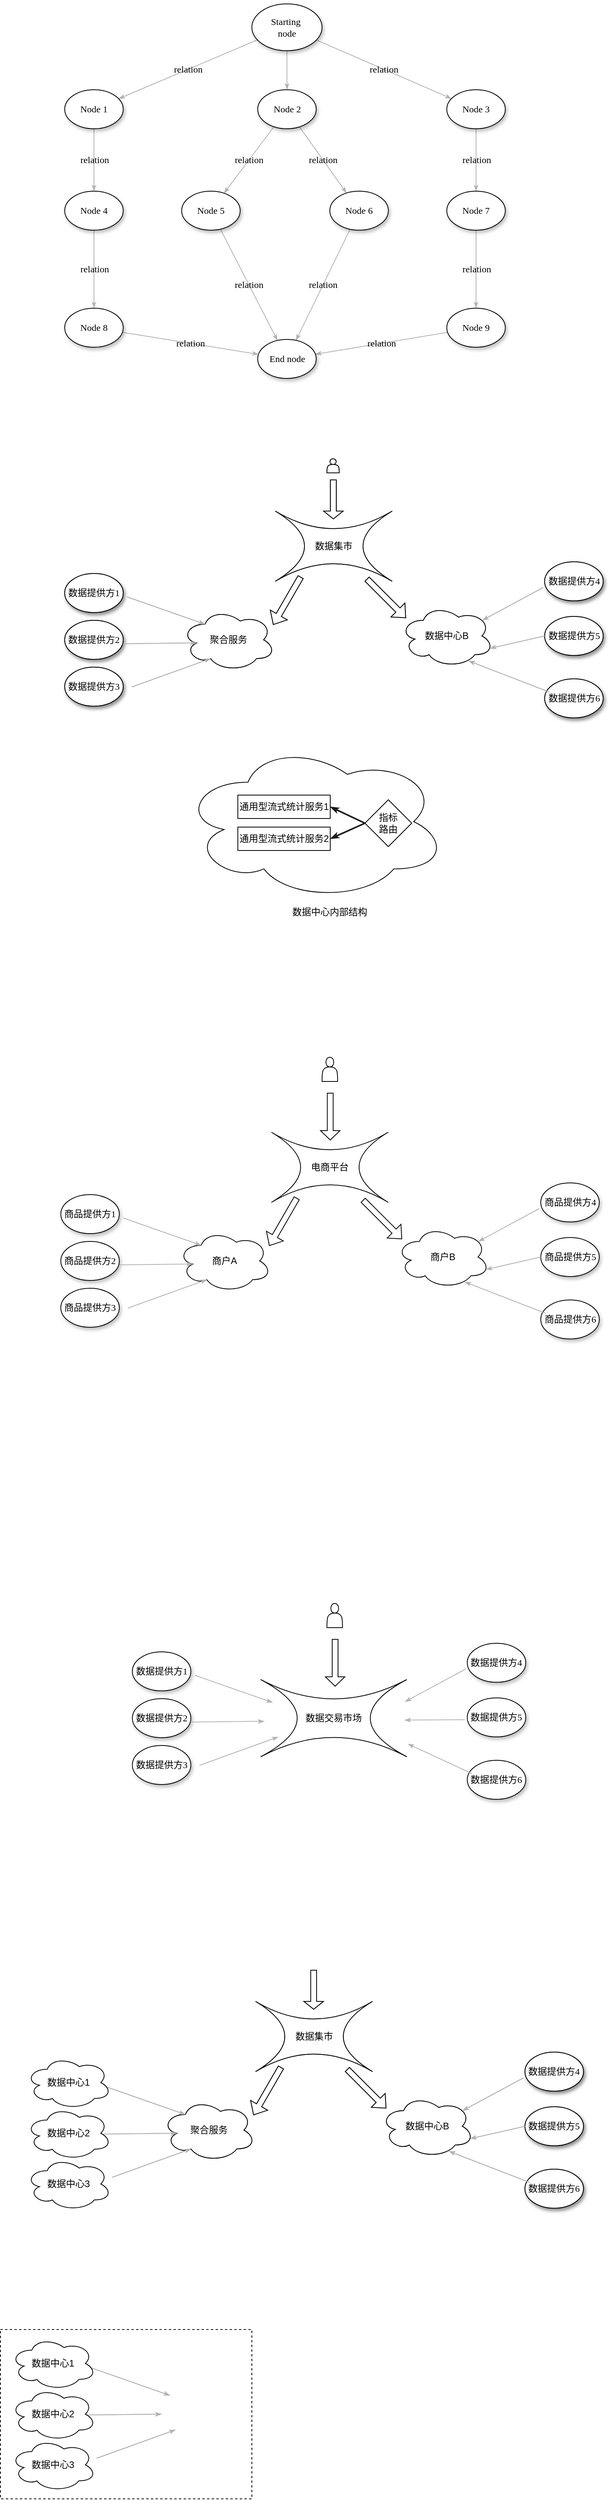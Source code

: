<mxfile version="26.1.0">
  <diagram name="Page-1" id="42789a77-a242-8287-6e28-9cd8cfd52e62">
    <mxGraphModel dx="1254" dy="1685" grid="1" gridSize="10" guides="1" tooltips="1" connect="1" arrows="1" fold="1" page="1" pageScale="1" pageWidth="1100" pageHeight="850" background="none" math="0" shadow="0">
      <root>
        <mxCell id="0" />
        <mxCell id="1" parent="0" />
        <mxCell id="1ea317790d2ca983-12" style="edgeStyle=none;rounded=1;html=1;labelBackgroundColor=none;startArrow=none;startFill=0;startSize=5;endArrow=classicThin;endFill=1;endSize=5;jettySize=auto;orthogonalLoop=1;strokeColor=#B3B3B3;strokeWidth=1;fontFamily=Verdana;fontSize=12" parent="1" source="1ea317790d2ca983-1" target="1ea317790d2ca983-2" edge="1">
          <mxGeometry relative="1" as="geometry" />
        </mxCell>
        <mxCell id="1ea317790d2ca983-13" value="relation" style="edgeStyle=none;rounded=1;html=1;labelBackgroundColor=none;startArrow=none;startFill=0;startSize=5;endArrow=classicThin;endFill=1;endSize=5;jettySize=auto;orthogonalLoop=1;strokeColor=#B3B3B3;strokeWidth=1;fontFamily=Verdana;fontSize=12" parent="1" source="1ea317790d2ca983-1" target="1ea317790d2ca983-9" edge="1">
          <mxGeometry relative="1" as="geometry" />
        </mxCell>
        <mxCell id="1ea317790d2ca983-14" value="relation" style="edgeStyle=none;rounded=1;html=1;labelBackgroundColor=none;startArrow=none;startFill=0;startSize=5;endArrow=classicThin;endFill=1;endSize=5;jettySize=auto;orthogonalLoop=1;strokeColor=#B3B3B3;strokeWidth=1;fontFamily=Verdana;fontSize=12" parent="1" source="1ea317790d2ca983-1" target="1ea317790d2ca983-3" edge="1">
          <mxGeometry relative="1" as="geometry" />
        </mxCell>
        <mxCell id="1ea317790d2ca983-1" value="Starting&amp;nbsp;&lt;div&gt;node&lt;/div&gt;" style="ellipse;whiteSpace=wrap;html=1;rounded=0;shadow=1;comic=0;labelBackgroundColor=none;strokeWidth=1;fontFamily=Verdana;fontSize=12;align=center;" parent="1" vertex="1">
          <mxGeometry x="450" y="-80" width="90" height="60" as="geometry" />
        </mxCell>
        <mxCell id="1ea317790d2ca983-21" value="relation" style="edgeStyle=none;rounded=1;html=1;labelBackgroundColor=none;startArrow=none;startFill=0;startSize=5;endArrow=classicThin;endFill=1;endSize=5;jettySize=auto;orthogonalLoop=1;strokeColor=#B3B3B3;strokeWidth=1;fontFamily=Verdana;fontSize=12" parent="1" source="1ea317790d2ca983-2" target="1ea317790d2ca983-7" edge="1">
          <mxGeometry relative="1" as="geometry" />
        </mxCell>
        <mxCell id="1ea317790d2ca983-22" value="relation" style="edgeStyle=none;rounded=1;html=1;labelBackgroundColor=none;startArrow=none;startFill=0;startSize=5;endArrow=classicThin;endFill=1;endSize=5;jettySize=auto;orthogonalLoop=1;strokeColor=#B3B3B3;strokeWidth=1;fontFamily=Verdana;fontSize=12" parent="1" source="1ea317790d2ca983-2" target="1ea317790d2ca983-6" edge="1">
          <mxGeometry relative="1" as="geometry" />
        </mxCell>
        <mxCell id="1ea317790d2ca983-2" value="&lt;span&gt;Node 2&lt;/span&gt;" style="ellipse;whiteSpace=wrap;html=1;rounded=0;shadow=1;comic=0;labelBackgroundColor=none;strokeWidth=1;fontFamily=Verdana;fontSize=12;align=center;" parent="1" vertex="1">
          <mxGeometry x="457.5" y="30" width="75" height="50" as="geometry" />
        </mxCell>
        <mxCell id="1ea317790d2ca983-15" value="relation" style="edgeStyle=none;rounded=1;html=1;labelBackgroundColor=none;startArrow=none;startFill=0;startSize=5;endArrow=classicThin;endFill=1;endSize=5;jettySize=auto;orthogonalLoop=1;strokeColor=#B3B3B3;strokeWidth=1;fontFamily=Verdana;fontSize=12" parent="1" source="1ea317790d2ca983-3" target="1ea317790d2ca983-4" edge="1">
          <mxGeometry relative="1" as="geometry" />
        </mxCell>
        <mxCell id="1ea317790d2ca983-3" value="&lt;span&gt;Node 3&lt;/span&gt;" style="ellipse;whiteSpace=wrap;html=1;rounded=0;shadow=1;comic=0;labelBackgroundColor=none;strokeWidth=1;fontFamily=Verdana;fontSize=12;align=center;" parent="1" vertex="1">
          <mxGeometry x="700" y="30" width="75" height="50" as="geometry" />
        </mxCell>
        <mxCell id="1ea317790d2ca983-16" value="relation" style="edgeStyle=none;rounded=1;html=1;labelBackgroundColor=none;startArrow=none;startFill=0;startSize=5;endArrow=classicThin;endFill=1;endSize=5;jettySize=auto;orthogonalLoop=1;strokeColor=#B3B3B3;strokeWidth=1;fontFamily=Verdana;fontSize=12" parent="1" source="1ea317790d2ca983-4" target="1ea317790d2ca983-5" edge="1">
          <mxGeometry relative="1" as="geometry" />
        </mxCell>
        <mxCell id="1ea317790d2ca983-4" value="&lt;span&gt;Node 7&lt;/span&gt;" style="ellipse;whiteSpace=wrap;html=1;rounded=0;shadow=1;comic=0;labelBackgroundColor=none;strokeWidth=1;fontFamily=Verdana;fontSize=12;align=center;" parent="1" vertex="1">
          <mxGeometry x="700" y="160" width="75" height="50" as="geometry" />
        </mxCell>
        <mxCell id="1ea317790d2ca983-17" value="relation" style="edgeStyle=none;rounded=1;html=1;labelBackgroundColor=none;startArrow=none;startFill=0;startSize=5;endArrow=classicThin;endFill=1;endSize=5;jettySize=auto;orthogonalLoop=1;strokeColor=#B3B3B3;strokeWidth=1;fontFamily=Verdana;fontSize=12" parent="1" source="1ea317790d2ca983-5" target="1ea317790d2ca983-8" edge="1">
          <mxGeometry relative="1" as="geometry" />
        </mxCell>
        <mxCell id="1ea317790d2ca983-5" value="&lt;span&gt;Node 9&lt;/span&gt;" style="ellipse;whiteSpace=wrap;html=1;rounded=0;shadow=1;comic=0;labelBackgroundColor=none;strokeWidth=1;fontFamily=Verdana;fontSize=12;align=center;" parent="1" vertex="1">
          <mxGeometry x="700" y="310" width="75" height="50" as="geometry" />
        </mxCell>
        <mxCell id="1ea317790d2ca983-23" value="relation" style="edgeStyle=none;rounded=1;html=1;labelBackgroundColor=none;startArrow=none;startFill=0;startSize=5;endArrow=classicThin;endFill=1;endSize=5;jettySize=auto;orthogonalLoop=1;strokeColor=#B3B3B3;strokeWidth=1;fontFamily=Verdana;fontSize=12" parent="1" source="1ea317790d2ca983-6" target="1ea317790d2ca983-8" edge="1">
          <mxGeometry relative="1" as="geometry" />
        </mxCell>
        <mxCell id="1ea317790d2ca983-6" value="&lt;span&gt;Node 6&lt;/span&gt;" style="ellipse;whiteSpace=wrap;html=1;rounded=0;shadow=1;comic=0;labelBackgroundColor=none;strokeWidth=1;fontFamily=Verdana;fontSize=12;align=center;" parent="1" vertex="1">
          <mxGeometry x="550" y="160" width="75" height="50" as="geometry" />
        </mxCell>
        <mxCell id="1ea317790d2ca983-24" value="relation" style="edgeStyle=none;rounded=1;html=1;labelBackgroundColor=none;startArrow=none;startFill=0;startSize=5;endArrow=classicThin;endFill=1;endSize=5;jettySize=auto;orthogonalLoop=1;strokeColor=#B3B3B3;strokeWidth=1;fontFamily=Verdana;fontSize=12" parent="1" source="1ea317790d2ca983-7" target="1ea317790d2ca983-8" edge="1">
          <mxGeometry relative="1" as="geometry" />
        </mxCell>
        <mxCell id="1ea317790d2ca983-7" value="&lt;span&gt;Node 5&lt;/span&gt;" style="ellipse;whiteSpace=wrap;html=1;rounded=0;shadow=1;comic=0;labelBackgroundColor=none;strokeWidth=1;fontFamily=Verdana;fontSize=12;align=center;" parent="1" vertex="1">
          <mxGeometry x="360" y="160" width="75" height="50" as="geometry" />
        </mxCell>
        <mxCell id="1ea317790d2ca983-8" value="End node" style="ellipse;whiteSpace=wrap;html=1;rounded=0;shadow=1;comic=0;labelBackgroundColor=none;strokeWidth=1;fontFamily=Verdana;fontSize=12;align=center;" parent="1" vertex="1">
          <mxGeometry x="457.5" y="350" width="75" height="50" as="geometry" />
        </mxCell>
        <mxCell id="1ea317790d2ca983-19" value="relation" style="edgeStyle=none;rounded=1;html=1;labelBackgroundColor=none;startArrow=none;startFill=0;startSize=5;endArrow=classicThin;endFill=1;endSize=5;jettySize=auto;orthogonalLoop=1;strokeColor=#B3B3B3;strokeWidth=1;fontFamily=Verdana;fontSize=12" parent="1" source="1ea317790d2ca983-9" target="1ea317790d2ca983-10" edge="1">
          <mxGeometry relative="1" as="geometry" />
        </mxCell>
        <mxCell id="1ea317790d2ca983-9" value="Node 1" style="ellipse;whiteSpace=wrap;html=1;rounded=0;shadow=1;comic=0;labelBackgroundColor=none;strokeWidth=1;fontFamily=Verdana;fontSize=12;align=center;" parent="1" vertex="1">
          <mxGeometry x="210" y="30" width="75" height="50" as="geometry" />
        </mxCell>
        <mxCell id="1ea317790d2ca983-20" value="relation" style="edgeStyle=none;rounded=1;html=1;labelBackgroundColor=none;startArrow=none;startFill=0;startSize=5;endArrow=classicThin;endFill=1;endSize=5;jettySize=auto;orthogonalLoop=1;strokeColor=#B3B3B3;strokeWidth=1;fontFamily=Verdana;fontSize=12" parent="1" source="1ea317790d2ca983-10" target="1ea317790d2ca983-11" edge="1">
          <mxGeometry relative="1" as="geometry" />
        </mxCell>
        <mxCell id="1ea317790d2ca983-10" value="&lt;span&gt;Node 4&lt;/span&gt;" style="ellipse;whiteSpace=wrap;html=1;rounded=0;shadow=1;comic=0;labelBackgroundColor=none;strokeWidth=1;fontFamily=Verdana;fontSize=12;align=center;" parent="1" vertex="1">
          <mxGeometry x="210" y="160" width="75" height="50" as="geometry" />
        </mxCell>
        <mxCell id="1ea317790d2ca983-18" value="relation" style="edgeStyle=none;rounded=1;html=1;labelBackgroundColor=none;startArrow=none;startFill=0;startSize=5;endArrow=classicThin;endFill=1;endSize=5;jettySize=auto;orthogonalLoop=1;strokeColor=#B3B3B3;strokeWidth=1;fontFamily=Verdana;fontSize=12" parent="1" source="1ea317790d2ca983-11" target="1ea317790d2ca983-8" edge="1">
          <mxGeometry relative="1" as="geometry" />
        </mxCell>
        <mxCell id="1ea317790d2ca983-11" value="&lt;span&gt;Node 8&lt;/span&gt;" style="ellipse;whiteSpace=wrap;html=1;rounded=0;shadow=1;comic=0;labelBackgroundColor=none;strokeWidth=1;fontFamily=Verdana;fontSize=12;align=center;" parent="1" vertex="1">
          <mxGeometry x="210" y="310" width="75" height="50" as="geometry" />
        </mxCell>
        <mxCell id="JadHm6w2A9o158eFmOsi-1" value="数据提供方1" style="ellipse;whiteSpace=wrap;html=1;rounded=0;shadow=1;comic=0;labelBackgroundColor=none;strokeWidth=1;fontFamily=Verdana;fontSize=12;align=center;" parent="1" vertex="1">
          <mxGeometry x="210" y="650" width="75" height="50" as="geometry" />
        </mxCell>
        <mxCell id="JadHm6w2A9o158eFmOsi-2" value="数据提供方2" style="ellipse;whiteSpace=wrap;html=1;rounded=0;shadow=1;comic=0;labelBackgroundColor=none;strokeWidth=1;fontFamily=Verdana;fontSize=12;align=center;" parent="1" vertex="1">
          <mxGeometry x="210" y="710" width="75" height="50" as="geometry" />
        </mxCell>
        <mxCell id="JadHm6w2A9o158eFmOsi-5" value="聚合服务" style="ellipse;shape=cloud;whiteSpace=wrap;html=1;" parent="1" vertex="1">
          <mxGeometry x="360" y="695" width="120" height="80" as="geometry" />
        </mxCell>
        <mxCell id="JadHm6w2A9o158eFmOsi-6" value="数据提供方3" style="ellipse;whiteSpace=wrap;html=1;rounded=0;shadow=1;comic=0;labelBackgroundColor=none;strokeWidth=1;fontFamily=Verdana;fontSize=12;align=center;" parent="1" vertex="1">
          <mxGeometry x="210" y="770" width="75" height="50" as="geometry" />
        </mxCell>
        <mxCell id="JadHm6w2A9o158eFmOsi-7" value="数据中心B" style="ellipse;shape=cloud;whiteSpace=wrap;html=1;" parent="1" vertex="1">
          <mxGeometry x="640" y="690" width="120" height="80" as="geometry" />
        </mxCell>
        <mxCell id="JadHm6w2A9o158eFmOsi-8" value="数据提供方4" style="ellipse;whiteSpace=wrap;html=1;rounded=0;shadow=1;comic=0;labelBackgroundColor=none;strokeWidth=1;fontFamily=Verdana;fontSize=12;align=center;" parent="1" vertex="1">
          <mxGeometry x="825.5" y="635" width="75" height="50" as="geometry" />
        </mxCell>
        <mxCell id="JadHm6w2A9o158eFmOsi-9" value="数据提供方5" style="ellipse;whiteSpace=wrap;html=1;rounded=0;shadow=1;comic=0;labelBackgroundColor=none;strokeWidth=1;fontFamily=Verdana;fontSize=12;align=center;" parent="1" vertex="1">
          <mxGeometry x="825.5" y="705" width="75" height="50" as="geometry" />
        </mxCell>
        <mxCell id="JadHm6w2A9o158eFmOsi-10" value="数据提供方6" style="ellipse;whiteSpace=wrap;html=1;rounded=0;shadow=1;comic=0;labelBackgroundColor=none;strokeWidth=1;fontFamily=Verdana;fontSize=12;align=center;" parent="1" vertex="1">
          <mxGeometry x="825.5" y="785" width="75" height="50" as="geometry" />
        </mxCell>
        <mxCell id="JadHm6w2A9o158eFmOsi-11" value="" style="edgeStyle=none;rounded=1;html=1;labelBackgroundColor=none;startArrow=none;startFill=0;startSize=5;endArrow=classicThin;endFill=1;endSize=5;jettySize=auto;orthogonalLoop=1;strokeColor=#B3B3B3;strokeWidth=1;fontFamily=Verdana;fontSize=12;exitX=-0.027;exitY=0.66;exitDx=0;exitDy=0;exitPerimeter=0;entryX=0.88;entryY=0.25;entryDx=0;entryDy=0;entryPerimeter=0;" parent="1" source="JadHm6w2A9o158eFmOsi-8" target="JadHm6w2A9o158eFmOsi-7" edge="1">
          <mxGeometry x="-0.478" y="144" relative="1" as="geometry">
            <mxPoint x="930" y="695" as="sourcePoint" />
            <mxPoint x="760" y="723" as="targetPoint" />
            <mxPoint as="offset" />
          </mxGeometry>
        </mxCell>
        <mxCell id="JadHm6w2A9o158eFmOsi-12" value="" style="edgeStyle=none;rounded=1;html=1;labelBackgroundColor=none;startArrow=none;startFill=0;startSize=5;endArrow=classicThin;endFill=1;endSize=5;jettySize=auto;orthogonalLoop=1;strokeColor=#B3B3B3;strokeWidth=1;fontFamily=Verdana;fontSize=12;exitX=0;exitY=0.5;exitDx=0;exitDy=0;entryX=0.96;entryY=0.7;entryDx=0;entryDy=0;entryPerimeter=0;" parent="1" source="JadHm6w2A9o158eFmOsi-9" target="JadHm6w2A9o158eFmOsi-7" edge="1">
          <mxGeometry x="-0.478" y="144" relative="1" as="geometry">
            <mxPoint x="833.5" y="678" as="sourcePoint" />
            <mxPoint x="770" y="733" as="targetPoint" />
            <mxPoint as="offset" />
          </mxGeometry>
        </mxCell>
        <mxCell id="JadHm6w2A9o158eFmOsi-13" value="" style="edgeStyle=none;rounded=1;html=1;labelBackgroundColor=none;startArrow=none;startFill=0;startSize=5;endArrow=classicThin;endFill=1;endSize=5;jettySize=auto;orthogonalLoop=1;strokeColor=#B3B3B3;strokeWidth=1;fontFamily=Verdana;fontSize=12;entryX=0.733;entryY=0.9;entryDx=0;entryDy=0;entryPerimeter=0;exitX=0.08;exitY=0.34;exitDx=0;exitDy=0;exitPerimeter=0;" parent="1" source="JadHm6w2A9o158eFmOsi-10" target="JadHm6w2A9o158eFmOsi-7" edge="1">
          <mxGeometry x="-0.478" y="144" relative="1" as="geometry">
            <mxPoint x="817.5" y="795" as="sourcePoint" />
            <mxPoint x="780" y="743" as="targetPoint" />
            <mxPoint as="offset" />
          </mxGeometry>
        </mxCell>
        <mxCell id="JadHm6w2A9o158eFmOsi-14" value="" style="edgeStyle=none;rounded=1;html=1;labelBackgroundColor=none;startArrow=none;startFill=0;startSize=5;endArrow=classicThin;endFill=1;endSize=5;jettySize=auto;orthogonalLoop=1;strokeColor=#B3B3B3;strokeWidth=1;fontFamily=Verdana;fontSize=12;entryX=0.25;entryY=0.25;entryDx=0;entryDy=0;entryPerimeter=0;" parent="1" target="JadHm6w2A9o158eFmOsi-5" edge="1">
          <mxGeometry x="-0.478" y="144" relative="1" as="geometry">
            <mxPoint x="290" y="680" as="sourcePoint" />
            <mxPoint x="320" y="690" as="targetPoint" />
            <mxPoint as="offset" />
          </mxGeometry>
        </mxCell>
        <mxCell id="JadHm6w2A9o158eFmOsi-15" value="" style="edgeStyle=none;rounded=1;html=1;labelBackgroundColor=none;startArrow=none;startFill=0;startSize=5;endArrow=classicThin;endFill=1;endSize=5;jettySize=auto;orthogonalLoop=1;strokeColor=#B3B3B3;strokeWidth=1;fontFamily=Verdana;fontSize=12;entryX=0.16;entryY=0.55;entryDx=0;entryDy=0;entryPerimeter=0;" parent="1" target="JadHm6w2A9o158eFmOsi-5" edge="1">
          <mxGeometry x="-0.478" y="144" relative="1" as="geometry">
            <mxPoint x="285" y="740" as="sourcePoint" />
            <mxPoint x="355" y="775" as="targetPoint" />
            <mxPoint as="offset" />
          </mxGeometry>
        </mxCell>
        <mxCell id="JadHm6w2A9o158eFmOsi-16" value="" style="edgeStyle=none;rounded=1;html=1;labelBackgroundColor=none;startArrow=none;startFill=0;startSize=5;endArrow=classicThin;endFill=1;endSize=5;jettySize=auto;orthogonalLoop=1;strokeColor=#B3B3B3;strokeWidth=1;fontFamily=Verdana;fontSize=12;entryX=0.31;entryY=0.8;entryDx=0;entryDy=0;entryPerimeter=0;" parent="1" target="JadHm6w2A9o158eFmOsi-5" edge="1">
          <mxGeometry x="-0.478" y="144" relative="1" as="geometry">
            <mxPoint x="296" y="795.5" as="sourcePoint" />
            <mxPoint x="360" y="794.5" as="targetPoint" />
            <mxPoint as="offset" />
          </mxGeometry>
        </mxCell>
        <mxCell id="JadHm6w2A9o158eFmOsi-19" value="数据集市" style="shape=switch;whiteSpace=wrap;html=1;" parent="1" vertex="1">
          <mxGeometry x="480" y="570" width="150" height="90" as="geometry" />
        </mxCell>
        <mxCell id="JadHm6w2A9o158eFmOsi-20" value="" style="shape=actor;whiteSpace=wrap;html=1;" parent="1" vertex="1">
          <mxGeometry x="546.25" y="503" width="15.75" height="18" as="geometry" />
        </mxCell>
        <mxCell id="JadHm6w2A9o158eFmOsi-21" value="" style="shape=singleArrow;direction=south;whiteSpace=wrap;html=1;" parent="1" vertex="1">
          <mxGeometry x="542" y="530" width="25" height="50" as="geometry" />
        </mxCell>
        <mxCell id="JadHm6w2A9o158eFmOsi-23" value="" style="shape=singleArrow;direction=south;whiteSpace=wrap;html=1;rotation=30;" parent="1" vertex="1">
          <mxGeometry x="482.5" y="650" width="25" height="70" as="geometry" />
        </mxCell>
        <mxCell id="JadHm6w2A9o158eFmOsi-24" value="" style="shape=singleArrow;direction=south;whiteSpace=wrap;html=1;rotation=-45;" parent="1" vertex="1">
          <mxGeometry x="610" y="647" width="25" height="70" as="geometry" />
        </mxCell>
        <mxCell id="JadHm6w2A9o158eFmOsi-29" value="" style="ellipse;shape=cloud;whiteSpace=wrap;html=1;" parent="1" vertex="1">
          <mxGeometry x="360" y="867" width="340" height="202" as="geometry" />
        </mxCell>
        <mxCell id="JadHm6w2A9o158eFmOsi-33" value="指标&lt;div&gt;路由&lt;/div&gt;" style="rhombus;whiteSpace=wrap;html=1;" parent="1" vertex="1">
          <mxGeometry x="595" y="940" width="60" height="60" as="geometry" />
        </mxCell>
        <mxCell id="JadHm6w2A9o158eFmOsi-34" value="通用型流式统计服务2" style="rounded=0;whiteSpace=wrap;html=1;" parent="1" vertex="1">
          <mxGeometry x="432" y="975" width="118.5" height="30" as="geometry" />
        </mxCell>
        <mxCell id="JadHm6w2A9o158eFmOsi-35" value="" style="edgeStyle=none;rounded=1;html=1;labelBackgroundColor=none;startArrow=none;startFill=0;startSize=5;endArrow=classicThin;endFill=1;endSize=5;jettySize=auto;orthogonalLoop=1;strokeColor=#1A1A1A;strokeWidth=2;fontFamily=Verdana;fontSize=12;exitX=0;exitY=0.5;exitDx=0;exitDy=0;entryX=1;entryY=0.5;entryDx=0;entryDy=0;" parent="1" source="JadHm6w2A9o158eFmOsi-33" target="JadHm6w2A9o158eFmOsi-38" edge="1">
          <mxGeometry x="-0.478" y="144" relative="1" as="geometry">
            <mxPoint x="655" y="962.5" as="sourcePoint" />
            <mxPoint x="552" y="954.5" as="targetPoint" />
            <mxPoint as="offset" />
          </mxGeometry>
        </mxCell>
        <mxCell id="JadHm6w2A9o158eFmOsi-36" value="" style="edgeStyle=none;rounded=1;html=1;labelBackgroundColor=none;startArrow=none;startFill=0;startSize=5;endArrow=classicThin;endFill=1;endSize=5;jettySize=auto;orthogonalLoop=1;strokeColor=#1A1A1A;strokeWidth=2;fontFamily=Verdana;fontSize=12;entryX=1;entryY=0.5;entryDx=0;entryDy=0;exitX=0;exitY=0.5;exitDx=0;exitDy=0;" parent="1" source="JadHm6w2A9o158eFmOsi-33" target="JadHm6w2A9o158eFmOsi-34" edge="1">
          <mxGeometry x="-0.478" y="144" relative="1" as="geometry">
            <mxPoint x="587" y="972" as="sourcePoint" />
            <mxPoint x="554" y="965" as="targetPoint" />
            <mxPoint as="offset" />
          </mxGeometry>
        </mxCell>
        <mxCell id="JadHm6w2A9o158eFmOsi-37" value="数据中心内部结构" style="text;html=1;align=center;verticalAlign=middle;whiteSpace=wrap;rounded=0;" parent="1" vertex="1">
          <mxGeometry x="482" y="1069" width="136" height="30" as="geometry" />
        </mxCell>
        <mxCell id="JadHm6w2A9o158eFmOsi-38" value="通用型流式统计服务1" style="rounded=0;whiteSpace=wrap;html=1;" parent="1" vertex="1">
          <mxGeometry x="432" y="934" width="118.5" height="30" as="geometry" />
        </mxCell>
        <mxCell id="JadHm6w2A9o158eFmOsi-39" value="商品提供方1" style="ellipse;whiteSpace=wrap;html=1;rounded=0;shadow=1;comic=0;labelBackgroundColor=none;strokeWidth=1;fontFamily=Verdana;fontSize=12;align=center;" parent="1" vertex="1">
          <mxGeometry x="205" y="1446" width="75" height="50" as="geometry" />
        </mxCell>
        <mxCell id="JadHm6w2A9o158eFmOsi-40" value="商品提供方2" style="ellipse;whiteSpace=wrap;html=1;rounded=0;shadow=1;comic=0;labelBackgroundColor=none;strokeWidth=1;fontFamily=Verdana;fontSize=12;align=center;" parent="1" vertex="1">
          <mxGeometry x="205" y="1506" width="75" height="50" as="geometry" />
        </mxCell>
        <mxCell id="JadHm6w2A9o158eFmOsi-41" value="商户A" style="ellipse;shape=cloud;whiteSpace=wrap;html=1;" parent="1" vertex="1">
          <mxGeometry x="355" y="1491" width="120" height="80" as="geometry" />
        </mxCell>
        <mxCell id="JadHm6w2A9o158eFmOsi-42" value="商品提供方3" style="ellipse;whiteSpace=wrap;html=1;rounded=0;shadow=1;comic=0;labelBackgroundColor=none;strokeWidth=1;fontFamily=Verdana;fontSize=12;align=center;" parent="1" vertex="1">
          <mxGeometry x="205" y="1566" width="75" height="50" as="geometry" />
        </mxCell>
        <mxCell id="JadHm6w2A9o158eFmOsi-43" value="商户B" style="ellipse;shape=cloud;whiteSpace=wrap;html=1;" parent="1" vertex="1">
          <mxGeometry x="635" y="1486" width="120" height="80" as="geometry" />
        </mxCell>
        <mxCell id="JadHm6w2A9o158eFmOsi-44" value="商品提供方4" style="ellipse;whiteSpace=wrap;html=1;rounded=0;shadow=1;comic=0;labelBackgroundColor=none;strokeWidth=1;fontFamily=Verdana;fontSize=12;align=center;" parent="1" vertex="1">
          <mxGeometry x="820.5" y="1431" width="75" height="50" as="geometry" />
        </mxCell>
        <mxCell id="JadHm6w2A9o158eFmOsi-45" value="商品提供方5" style="ellipse;whiteSpace=wrap;html=1;rounded=0;shadow=1;comic=0;labelBackgroundColor=none;strokeWidth=1;fontFamily=Verdana;fontSize=12;align=center;" parent="1" vertex="1">
          <mxGeometry x="820.5" y="1501" width="75" height="50" as="geometry" />
        </mxCell>
        <mxCell id="JadHm6w2A9o158eFmOsi-46" value="商品提供方6" style="ellipse;whiteSpace=wrap;html=1;rounded=0;shadow=1;comic=0;labelBackgroundColor=none;strokeWidth=1;fontFamily=Verdana;fontSize=12;align=center;" parent="1" vertex="1">
          <mxGeometry x="820.5" y="1581" width="75" height="50" as="geometry" />
        </mxCell>
        <mxCell id="JadHm6w2A9o158eFmOsi-47" value="" style="edgeStyle=none;rounded=1;html=1;labelBackgroundColor=none;startArrow=none;startFill=0;startSize=5;endArrow=classicThin;endFill=1;endSize=5;jettySize=auto;orthogonalLoop=1;strokeColor=#B3B3B3;strokeWidth=1;fontFamily=Verdana;fontSize=12;exitX=-0.027;exitY=0.66;exitDx=0;exitDy=0;exitPerimeter=0;entryX=0.88;entryY=0.25;entryDx=0;entryDy=0;entryPerimeter=0;" parent="1" source="JadHm6w2A9o158eFmOsi-44" target="JadHm6w2A9o158eFmOsi-43" edge="1">
          <mxGeometry x="-0.478" y="144" relative="1" as="geometry">
            <mxPoint x="925" y="1491" as="sourcePoint" />
            <mxPoint x="755" y="1519" as="targetPoint" />
            <mxPoint as="offset" />
          </mxGeometry>
        </mxCell>
        <mxCell id="JadHm6w2A9o158eFmOsi-48" value="" style="edgeStyle=none;rounded=1;html=1;labelBackgroundColor=none;startArrow=none;startFill=0;startSize=5;endArrow=classicThin;endFill=1;endSize=5;jettySize=auto;orthogonalLoop=1;strokeColor=#B3B3B3;strokeWidth=1;fontFamily=Verdana;fontSize=12;exitX=0;exitY=0.5;exitDx=0;exitDy=0;entryX=0.96;entryY=0.7;entryDx=0;entryDy=0;entryPerimeter=0;" parent="1" source="JadHm6w2A9o158eFmOsi-45" target="JadHm6w2A9o158eFmOsi-43" edge="1">
          <mxGeometry x="-0.478" y="144" relative="1" as="geometry">
            <mxPoint x="828.5" y="1474" as="sourcePoint" />
            <mxPoint x="765" y="1529" as="targetPoint" />
            <mxPoint as="offset" />
          </mxGeometry>
        </mxCell>
        <mxCell id="JadHm6w2A9o158eFmOsi-49" value="" style="edgeStyle=none;rounded=1;html=1;labelBackgroundColor=none;startArrow=none;startFill=0;startSize=5;endArrow=classicThin;endFill=1;endSize=5;jettySize=auto;orthogonalLoop=1;strokeColor=#B3B3B3;strokeWidth=1;fontFamily=Verdana;fontSize=12;entryX=0.733;entryY=0.9;entryDx=0;entryDy=0;entryPerimeter=0;exitX=0.08;exitY=0.34;exitDx=0;exitDy=0;exitPerimeter=0;" parent="1" source="JadHm6w2A9o158eFmOsi-46" target="JadHm6w2A9o158eFmOsi-43" edge="1">
          <mxGeometry x="-0.478" y="144" relative="1" as="geometry">
            <mxPoint x="812.5" y="1591" as="sourcePoint" />
            <mxPoint x="775" y="1539" as="targetPoint" />
            <mxPoint as="offset" />
          </mxGeometry>
        </mxCell>
        <mxCell id="JadHm6w2A9o158eFmOsi-50" value="" style="edgeStyle=none;rounded=1;html=1;labelBackgroundColor=none;startArrow=none;startFill=0;startSize=5;endArrow=classicThin;endFill=1;endSize=5;jettySize=auto;orthogonalLoop=1;strokeColor=#B3B3B3;strokeWidth=1;fontFamily=Verdana;fontSize=12;entryX=0.25;entryY=0.25;entryDx=0;entryDy=0;entryPerimeter=0;" parent="1" target="JadHm6w2A9o158eFmOsi-41" edge="1">
          <mxGeometry x="-0.478" y="144" relative="1" as="geometry">
            <mxPoint x="285" y="1476" as="sourcePoint" />
            <mxPoint x="315" y="1486" as="targetPoint" />
            <mxPoint as="offset" />
          </mxGeometry>
        </mxCell>
        <mxCell id="JadHm6w2A9o158eFmOsi-51" value="" style="edgeStyle=none;rounded=1;html=1;labelBackgroundColor=none;startArrow=none;startFill=0;startSize=5;endArrow=classicThin;endFill=1;endSize=5;jettySize=auto;orthogonalLoop=1;strokeColor=#B3B3B3;strokeWidth=1;fontFamily=Verdana;fontSize=12;entryX=0.16;entryY=0.55;entryDx=0;entryDy=0;entryPerimeter=0;" parent="1" target="JadHm6w2A9o158eFmOsi-41" edge="1">
          <mxGeometry x="-0.478" y="144" relative="1" as="geometry">
            <mxPoint x="280" y="1536" as="sourcePoint" />
            <mxPoint x="350" y="1571" as="targetPoint" />
            <mxPoint as="offset" />
          </mxGeometry>
        </mxCell>
        <mxCell id="JadHm6w2A9o158eFmOsi-52" value="" style="edgeStyle=none;rounded=1;html=1;labelBackgroundColor=none;startArrow=none;startFill=0;startSize=5;endArrow=classicThin;endFill=1;endSize=5;jettySize=auto;orthogonalLoop=1;strokeColor=#B3B3B3;strokeWidth=1;fontFamily=Verdana;fontSize=12;entryX=0.31;entryY=0.8;entryDx=0;entryDy=0;entryPerimeter=0;" parent="1" target="JadHm6w2A9o158eFmOsi-41" edge="1">
          <mxGeometry x="-0.478" y="144" relative="1" as="geometry">
            <mxPoint x="291" y="1591.5" as="sourcePoint" />
            <mxPoint x="355" y="1590.5" as="targetPoint" />
            <mxPoint as="offset" />
          </mxGeometry>
        </mxCell>
        <mxCell id="JadHm6w2A9o158eFmOsi-53" value="电商平台" style="shape=switch;whiteSpace=wrap;html=1;" parent="1" vertex="1">
          <mxGeometry x="475" y="1366" width="150" height="90" as="geometry" />
        </mxCell>
        <mxCell id="JadHm6w2A9o158eFmOsi-54" value="" style="shape=actor;whiteSpace=wrap;html=1;" parent="1" vertex="1">
          <mxGeometry x="540" y="1270" width="20" height="31" as="geometry" />
        </mxCell>
        <mxCell id="JadHm6w2A9o158eFmOsi-55" value="" style="shape=singleArrow;direction=south;whiteSpace=wrap;html=1;" parent="1" vertex="1">
          <mxGeometry x="538" y="1316" width="25" height="60" as="geometry" />
        </mxCell>
        <mxCell id="JadHm6w2A9o158eFmOsi-56" value="" style="shape=singleArrow;direction=south;whiteSpace=wrap;html=1;rotation=30;" parent="1" vertex="1">
          <mxGeometry x="477.5" y="1446" width="25" height="70" as="geometry" />
        </mxCell>
        <mxCell id="JadHm6w2A9o158eFmOsi-57" value="" style="shape=singleArrow;direction=south;whiteSpace=wrap;html=1;rotation=-45;" parent="1" vertex="1">
          <mxGeometry x="605" y="1443" width="25" height="70" as="geometry" />
        </mxCell>
        <mxCell id="JadHm6w2A9o158eFmOsi-77" value="数据提供方1" style="ellipse;whiteSpace=wrap;html=1;rounded=0;shadow=1;comic=0;labelBackgroundColor=none;strokeWidth=1;fontFamily=Verdana;fontSize=12;align=center;" parent="1" vertex="1">
          <mxGeometry x="296.75" y="2032" width="75" height="50" as="geometry" />
        </mxCell>
        <mxCell id="JadHm6w2A9o158eFmOsi-78" value="数据提供方2" style="ellipse;whiteSpace=wrap;html=1;rounded=0;shadow=1;comic=0;labelBackgroundColor=none;strokeWidth=1;fontFamily=Verdana;fontSize=12;align=center;" parent="1" vertex="1">
          <mxGeometry x="296.75" y="2092" width="75" height="50" as="geometry" />
        </mxCell>
        <mxCell id="JadHm6w2A9o158eFmOsi-80" value="数据提供方3" style="ellipse;whiteSpace=wrap;html=1;rounded=0;shadow=1;comic=0;labelBackgroundColor=none;strokeWidth=1;fontFamily=Verdana;fontSize=12;align=center;" parent="1" vertex="1">
          <mxGeometry x="296.75" y="2152" width="75" height="50" as="geometry" />
        </mxCell>
        <mxCell id="JadHm6w2A9o158eFmOsi-82" value="数据提供方4" style="ellipse;whiteSpace=wrap;html=1;rounded=0;shadow=1;comic=0;labelBackgroundColor=none;strokeWidth=1;fontFamily=Verdana;fontSize=12;align=center;" parent="1" vertex="1">
          <mxGeometry x="726.25" y="2021" width="75" height="50" as="geometry" />
        </mxCell>
        <mxCell id="JadHm6w2A9o158eFmOsi-83" value="数据提供方5" style="ellipse;whiteSpace=wrap;html=1;rounded=0;shadow=1;comic=0;labelBackgroundColor=none;strokeWidth=1;fontFamily=Verdana;fontSize=12;align=center;" parent="1" vertex="1">
          <mxGeometry x="726.25" y="2091" width="75" height="50" as="geometry" />
        </mxCell>
        <mxCell id="JadHm6w2A9o158eFmOsi-84" value="数据提供方6" style="ellipse;whiteSpace=wrap;html=1;rounded=0;shadow=1;comic=0;labelBackgroundColor=none;strokeWidth=1;fontFamily=Verdana;fontSize=12;align=center;" parent="1" vertex="1">
          <mxGeometry x="726.25" y="2171" width="75" height="50" as="geometry" />
        </mxCell>
        <mxCell id="JadHm6w2A9o158eFmOsi-85" value="" style="edgeStyle=none;rounded=1;html=1;labelBackgroundColor=none;startArrow=none;startFill=0;startSize=5;endArrow=classicThin;endFill=1;endSize=5;jettySize=auto;orthogonalLoop=1;strokeColor=#B3B3B3;strokeWidth=1;fontFamily=Verdana;fontSize=12;exitX=-0.027;exitY=0.66;exitDx=0;exitDy=0;exitPerimeter=0;entryX=0.88;entryY=0.25;entryDx=0;entryDy=0;entryPerimeter=0;" parent="1" source="JadHm6w2A9o158eFmOsi-82" edge="1">
          <mxGeometry x="-0.478" y="144" relative="1" as="geometry">
            <mxPoint x="830.75" y="2081" as="sourcePoint" />
            <mxPoint x="646.35" y="2096" as="targetPoint" />
            <mxPoint as="offset" />
          </mxGeometry>
        </mxCell>
        <mxCell id="JadHm6w2A9o158eFmOsi-86" value="" style="edgeStyle=none;rounded=1;html=1;labelBackgroundColor=none;startArrow=none;startFill=0;startSize=5;endArrow=classicThin;endFill=1;endSize=5;jettySize=auto;orthogonalLoop=1;strokeColor=#B3B3B3;strokeWidth=1;fontFamily=Verdana;fontSize=12;exitX=0;exitY=0.5;exitDx=0;exitDy=0;" parent="1" edge="1">
          <mxGeometry x="-0.478" y="144" relative="1" as="geometry">
            <mxPoint x="723.25" y="2119" as="sourcePoint" />
            <mxPoint x="645.75" y="2119.453" as="targetPoint" />
            <mxPoint as="offset" />
          </mxGeometry>
        </mxCell>
        <mxCell id="JadHm6w2A9o158eFmOsi-87" value="" style="edgeStyle=none;rounded=1;html=1;labelBackgroundColor=none;startArrow=none;startFill=0;startSize=5;endArrow=classicThin;endFill=1;endSize=5;jettySize=auto;orthogonalLoop=1;strokeColor=#B3B3B3;strokeWidth=1;fontFamily=Verdana;fontSize=12;exitX=0.08;exitY=0.34;exitDx=0;exitDy=0;exitPerimeter=0;" parent="1" source="JadHm6w2A9o158eFmOsi-84" edge="1">
          <mxGeometry x="-0.478" y="144" relative="1" as="geometry">
            <mxPoint x="816.25" y="2181" as="sourcePoint" />
            <mxPoint x="650" y="2150" as="targetPoint" />
            <mxPoint as="offset" />
          </mxGeometry>
        </mxCell>
        <mxCell id="JadHm6w2A9o158eFmOsi-88" value="" style="edgeStyle=none;rounded=1;html=1;labelBackgroundColor=none;startArrow=none;startFill=0;startSize=5;endArrow=classicThin;endFill=1;endSize=5;jettySize=auto;orthogonalLoop=1;strokeColor=#B3B3B3;strokeWidth=1;fontFamily=Verdana;fontSize=12;entryX=0.25;entryY=0.25;entryDx=0;entryDy=0;entryPerimeter=0;" parent="1" edge="1">
          <mxGeometry x="-0.478" y="144" relative="1" as="geometry">
            <mxPoint x="376.75" y="2062" as="sourcePoint" />
            <mxPoint x="476.75" y="2097" as="targetPoint" />
            <mxPoint as="offset" />
          </mxGeometry>
        </mxCell>
        <mxCell id="JadHm6w2A9o158eFmOsi-89" value="" style="edgeStyle=none;rounded=1;html=1;labelBackgroundColor=none;startArrow=none;startFill=0;startSize=5;endArrow=classicThin;endFill=1;endSize=5;jettySize=auto;orthogonalLoop=1;strokeColor=#B3B3B3;strokeWidth=1;fontFamily=Verdana;fontSize=12;entryX=0.16;entryY=0.55;entryDx=0;entryDy=0;entryPerimeter=0;" parent="1" edge="1">
          <mxGeometry x="-0.478" y="144" relative="1" as="geometry">
            <mxPoint x="371.75" y="2122" as="sourcePoint" />
            <mxPoint x="465.95" y="2121" as="targetPoint" />
            <mxPoint as="offset" />
          </mxGeometry>
        </mxCell>
        <mxCell id="JadHm6w2A9o158eFmOsi-90" value="" style="edgeStyle=none;rounded=1;html=1;labelBackgroundColor=none;startArrow=none;startFill=0;startSize=5;endArrow=classicThin;endFill=1;endSize=5;jettySize=auto;orthogonalLoop=1;strokeColor=#B3B3B3;strokeWidth=1;fontFamily=Verdana;fontSize=12;entryX=0.31;entryY=0.8;entryDx=0;entryDy=0;entryPerimeter=0;" parent="1" edge="1">
          <mxGeometry x="-0.478" y="144" relative="1" as="geometry">
            <mxPoint x="382.75" y="2177.5" as="sourcePoint" />
            <mxPoint x="483.95" y="2141" as="targetPoint" />
            <mxPoint as="offset" />
          </mxGeometry>
        </mxCell>
        <mxCell id="JadHm6w2A9o158eFmOsi-91" value="数据交易市场" style="shape=switch;whiteSpace=wrap;html=1;" parent="1" vertex="1">
          <mxGeometry x="461.25" y="2067.5" width="187.5" height="99" as="geometry" />
        </mxCell>
        <mxCell id="JadHm6w2A9o158eFmOsi-92" value="" style="shape=actor;whiteSpace=wrap;html=1;" parent="1" vertex="1">
          <mxGeometry x="546.25" y="1970" width="20" height="31" as="geometry" />
        </mxCell>
        <mxCell id="JadHm6w2A9o158eFmOsi-93" value="" style="shape=singleArrow;direction=south;whiteSpace=wrap;html=1;" parent="1" vertex="1">
          <mxGeometry x="544.25" y="2016" width="25" height="60" as="geometry" />
        </mxCell>
        <mxCell id="J39QNY5taY0jpt4NfU4f-1" value="数据提供方1" style="ellipse;whiteSpace=wrap;html=1;rounded=0;shadow=1;comic=0;labelBackgroundColor=none;strokeWidth=1;fontFamily=Verdana;fontSize=12;align=center;" vertex="1" parent="1">
          <mxGeometry x="210" y="650" width="75" height="50" as="geometry" />
        </mxCell>
        <mxCell id="J39QNY5taY0jpt4NfU4f-2" value="数据提供方2" style="ellipse;whiteSpace=wrap;html=1;rounded=0;shadow=1;comic=0;labelBackgroundColor=none;strokeWidth=1;fontFamily=Verdana;fontSize=12;align=center;" vertex="1" parent="1">
          <mxGeometry x="210" y="710" width="75" height="50" as="geometry" />
        </mxCell>
        <mxCell id="J39QNY5taY0jpt4NfU4f-3" value="聚合服务" style="ellipse;shape=cloud;whiteSpace=wrap;html=1;" vertex="1" parent="1">
          <mxGeometry x="360" y="695" width="120" height="80" as="geometry" />
        </mxCell>
        <mxCell id="J39QNY5taY0jpt4NfU4f-4" value="数据提供方3" style="ellipse;whiteSpace=wrap;html=1;rounded=0;shadow=1;comic=0;labelBackgroundColor=none;strokeWidth=1;fontFamily=Verdana;fontSize=12;align=center;" vertex="1" parent="1">
          <mxGeometry x="210" y="770" width="75" height="50" as="geometry" />
        </mxCell>
        <mxCell id="J39QNY5taY0jpt4NfU4f-5" value="数据中心B" style="ellipse;shape=cloud;whiteSpace=wrap;html=1;" vertex="1" parent="1">
          <mxGeometry x="640" y="690" width="120" height="80" as="geometry" />
        </mxCell>
        <mxCell id="J39QNY5taY0jpt4NfU4f-6" value="数据提供方4" style="ellipse;whiteSpace=wrap;html=1;rounded=0;shadow=1;comic=0;labelBackgroundColor=none;strokeWidth=1;fontFamily=Verdana;fontSize=12;align=center;" vertex="1" parent="1">
          <mxGeometry x="825.5" y="635" width="75" height="50" as="geometry" />
        </mxCell>
        <mxCell id="J39QNY5taY0jpt4NfU4f-7" value="数据提供方5" style="ellipse;whiteSpace=wrap;html=1;rounded=0;shadow=1;comic=0;labelBackgroundColor=none;strokeWidth=1;fontFamily=Verdana;fontSize=12;align=center;" vertex="1" parent="1">
          <mxGeometry x="825.5" y="705" width="75" height="50" as="geometry" />
        </mxCell>
        <mxCell id="J39QNY5taY0jpt4NfU4f-8" value="数据提供方6" style="ellipse;whiteSpace=wrap;html=1;rounded=0;shadow=1;comic=0;labelBackgroundColor=none;strokeWidth=1;fontFamily=Verdana;fontSize=12;align=center;" vertex="1" parent="1">
          <mxGeometry x="825.5" y="785" width="75" height="50" as="geometry" />
        </mxCell>
        <mxCell id="J39QNY5taY0jpt4NfU4f-9" value="" style="edgeStyle=none;rounded=1;html=1;labelBackgroundColor=none;startArrow=none;startFill=0;startSize=5;endArrow=classicThin;endFill=1;endSize=5;jettySize=auto;orthogonalLoop=1;strokeColor=#B3B3B3;strokeWidth=1;fontFamily=Verdana;fontSize=12;exitX=-0.027;exitY=0.66;exitDx=0;exitDy=0;exitPerimeter=0;entryX=0.88;entryY=0.25;entryDx=0;entryDy=0;entryPerimeter=0;" edge="1" parent="1" source="J39QNY5taY0jpt4NfU4f-6" target="J39QNY5taY0jpt4NfU4f-5">
          <mxGeometry x="-0.478" y="144" relative="1" as="geometry">
            <mxPoint x="930" y="695" as="sourcePoint" />
            <mxPoint x="760" y="723" as="targetPoint" />
            <mxPoint as="offset" />
          </mxGeometry>
        </mxCell>
        <mxCell id="J39QNY5taY0jpt4NfU4f-10" value="" style="edgeStyle=none;rounded=1;html=1;labelBackgroundColor=none;startArrow=none;startFill=0;startSize=5;endArrow=classicThin;endFill=1;endSize=5;jettySize=auto;orthogonalLoop=1;strokeColor=#B3B3B3;strokeWidth=1;fontFamily=Verdana;fontSize=12;exitX=0;exitY=0.5;exitDx=0;exitDy=0;entryX=0.96;entryY=0.7;entryDx=0;entryDy=0;entryPerimeter=0;" edge="1" parent="1" source="J39QNY5taY0jpt4NfU4f-7" target="J39QNY5taY0jpt4NfU4f-5">
          <mxGeometry x="-0.478" y="144" relative="1" as="geometry">
            <mxPoint x="833.5" y="678" as="sourcePoint" />
            <mxPoint x="770" y="733" as="targetPoint" />
            <mxPoint as="offset" />
          </mxGeometry>
        </mxCell>
        <mxCell id="J39QNY5taY0jpt4NfU4f-11" value="" style="edgeStyle=none;rounded=1;html=1;labelBackgroundColor=none;startArrow=none;startFill=0;startSize=5;endArrow=classicThin;endFill=1;endSize=5;jettySize=auto;orthogonalLoop=1;strokeColor=#B3B3B3;strokeWidth=1;fontFamily=Verdana;fontSize=12;entryX=0.733;entryY=0.9;entryDx=0;entryDy=0;entryPerimeter=0;exitX=0.08;exitY=0.34;exitDx=0;exitDy=0;exitPerimeter=0;" edge="1" parent="1" source="J39QNY5taY0jpt4NfU4f-8" target="J39QNY5taY0jpt4NfU4f-5">
          <mxGeometry x="-0.478" y="144" relative="1" as="geometry">
            <mxPoint x="817.5" y="795" as="sourcePoint" />
            <mxPoint x="780" y="743" as="targetPoint" />
            <mxPoint as="offset" />
          </mxGeometry>
        </mxCell>
        <mxCell id="J39QNY5taY0jpt4NfU4f-12" value="" style="edgeStyle=none;rounded=1;html=1;labelBackgroundColor=none;startArrow=none;startFill=0;startSize=5;endArrow=classicThin;endFill=1;endSize=5;jettySize=auto;orthogonalLoop=1;strokeColor=#B3B3B3;strokeWidth=1;fontFamily=Verdana;fontSize=12;entryX=0.25;entryY=0.25;entryDx=0;entryDy=0;entryPerimeter=0;" edge="1" parent="1" target="J39QNY5taY0jpt4NfU4f-3">
          <mxGeometry x="-0.478" y="144" relative="1" as="geometry">
            <mxPoint x="290" y="680" as="sourcePoint" />
            <mxPoint x="320" y="690" as="targetPoint" />
            <mxPoint as="offset" />
          </mxGeometry>
        </mxCell>
        <mxCell id="J39QNY5taY0jpt4NfU4f-13" value="" style="edgeStyle=none;rounded=1;html=1;labelBackgroundColor=none;startArrow=none;startFill=0;startSize=5;endArrow=classicThin;endFill=1;endSize=5;jettySize=auto;orthogonalLoop=1;strokeColor=#B3B3B3;strokeWidth=1;fontFamily=Verdana;fontSize=12;entryX=0.16;entryY=0.55;entryDx=0;entryDy=0;entryPerimeter=0;" edge="1" parent="1" target="J39QNY5taY0jpt4NfU4f-3">
          <mxGeometry x="-0.478" y="144" relative="1" as="geometry">
            <mxPoint x="285" y="740" as="sourcePoint" />
            <mxPoint x="355" y="775" as="targetPoint" />
            <mxPoint as="offset" />
          </mxGeometry>
        </mxCell>
        <mxCell id="J39QNY5taY0jpt4NfU4f-14" value="" style="edgeStyle=none;rounded=1;html=1;labelBackgroundColor=none;startArrow=none;startFill=0;startSize=5;endArrow=classicThin;endFill=1;endSize=5;jettySize=auto;orthogonalLoop=1;strokeColor=#B3B3B3;strokeWidth=1;fontFamily=Verdana;fontSize=12;entryX=0.31;entryY=0.8;entryDx=0;entryDy=0;entryPerimeter=0;" edge="1" parent="1" target="J39QNY5taY0jpt4NfU4f-3">
          <mxGeometry x="-0.478" y="144" relative="1" as="geometry">
            <mxPoint x="296" y="795.5" as="sourcePoint" />
            <mxPoint x="360" y="794.5" as="targetPoint" />
            <mxPoint as="offset" />
          </mxGeometry>
        </mxCell>
        <mxCell id="J39QNY5taY0jpt4NfU4f-15" value="数据集市" style="shape=switch;whiteSpace=wrap;html=1;" vertex="1" parent="1">
          <mxGeometry x="480" y="570" width="150" height="90" as="geometry" />
        </mxCell>
        <mxCell id="J39QNY5taY0jpt4NfU4f-16" value="" style="shape=actor;whiteSpace=wrap;html=1;" vertex="1" parent="1">
          <mxGeometry x="546.25" y="503" width="15.75" height="18" as="geometry" />
        </mxCell>
        <mxCell id="J39QNY5taY0jpt4NfU4f-17" value="" style="shape=singleArrow;direction=south;whiteSpace=wrap;html=1;" vertex="1" parent="1">
          <mxGeometry x="542" y="530" width="25" height="50" as="geometry" />
        </mxCell>
        <mxCell id="J39QNY5taY0jpt4NfU4f-18" value="" style="shape=singleArrow;direction=south;whiteSpace=wrap;html=1;rotation=30;" vertex="1" parent="1">
          <mxGeometry x="482.5" y="650" width="25" height="70" as="geometry" />
        </mxCell>
        <mxCell id="J39QNY5taY0jpt4NfU4f-19" value="" style="shape=singleArrow;direction=south;whiteSpace=wrap;html=1;rotation=-45;" vertex="1" parent="1">
          <mxGeometry x="610" y="647" width="25" height="70" as="geometry" />
        </mxCell>
        <mxCell id="J39QNY5taY0jpt4NfU4f-24" value="数据中心B" style="ellipse;shape=cloud;whiteSpace=wrap;html=1;" vertex="1" parent="1">
          <mxGeometry x="614.75" y="2600" width="120" height="80" as="geometry" />
        </mxCell>
        <mxCell id="J39QNY5taY0jpt4NfU4f-22" value="聚合服务" style="ellipse;shape=cloud;whiteSpace=wrap;html=1;" vertex="1" parent="1">
          <mxGeometry x="334.75" y="2605" width="120" height="80" as="geometry" />
        </mxCell>
        <mxCell id="J39QNY5taY0jpt4NfU4f-25" value="数据提供方4" style="ellipse;whiteSpace=wrap;html=1;rounded=0;shadow=1;comic=0;labelBackgroundColor=none;strokeWidth=1;fontFamily=Verdana;fontSize=12;align=center;" vertex="1" parent="1">
          <mxGeometry x="800.25" y="2545" width="75" height="50" as="geometry" />
        </mxCell>
        <mxCell id="J39QNY5taY0jpt4NfU4f-26" value="数据提供方5" style="ellipse;whiteSpace=wrap;html=1;rounded=0;shadow=1;comic=0;labelBackgroundColor=none;strokeWidth=1;fontFamily=Verdana;fontSize=12;align=center;" vertex="1" parent="1">
          <mxGeometry x="800.25" y="2615" width="75" height="50" as="geometry" />
        </mxCell>
        <mxCell id="J39QNY5taY0jpt4NfU4f-27" value="数据提供方6" style="ellipse;whiteSpace=wrap;html=1;rounded=0;shadow=1;comic=0;labelBackgroundColor=none;strokeWidth=1;fontFamily=Verdana;fontSize=12;align=center;" vertex="1" parent="1">
          <mxGeometry x="800.25" y="2695" width="75" height="50" as="geometry" />
        </mxCell>
        <mxCell id="J39QNY5taY0jpt4NfU4f-28" value="" style="edgeStyle=none;rounded=1;html=1;labelBackgroundColor=none;startArrow=none;startFill=0;startSize=5;endArrow=classicThin;endFill=1;endSize=5;jettySize=auto;orthogonalLoop=1;strokeColor=#B3B3B3;strokeWidth=1;fontFamily=Verdana;fontSize=12;exitX=-0.027;exitY=0.66;exitDx=0;exitDy=0;exitPerimeter=0;entryX=0.88;entryY=0.25;entryDx=0;entryDy=0;entryPerimeter=0;" edge="1" parent="1" source="J39QNY5taY0jpt4NfU4f-25" target="J39QNY5taY0jpt4NfU4f-24">
          <mxGeometry x="-0.478" y="144" relative="1" as="geometry">
            <mxPoint x="904.75" y="2605" as="sourcePoint" />
            <mxPoint x="734.75" y="2633" as="targetPoint" />
            <mxPoint as="offset" />
          </mxGeometry>
        </mxCell>
        <mxCell id="J39QNY5taY0jpt4NfU4f-29" value="" style="edgeStyle=none;rounded=1;html=1;labelBackgroundColor=none;startArrow=none;startFill=0;startSize=5;endArrow=classicThin;endFill=1;endSize=5;jettySize=auto;orthogonalLoop=1;strokeColor=#B3B3B3;strokeWidth=1;fontFamily=Verdana;fontSize=12;exitX=0;exitY=0.5;exitDx=0;exitDy=0;entryX=0.96;entryY=0.7;entryDx=0;entryDy=0;entryPerimeter=0;" edge="1" parent="1" source="J39QNY5taY0jpt4NfU4f-26" target="J39QNY5taY0jpt4NfU4f-24">
          <mxGeometry x="-0.478" y="144" relative="1" as="geometry">
            <mxPoint x="808.25" y="2588" as="sourcePoint" />
            <mxPoint x="744.75" y="2643" as="targetPoint" />
            <mxPoint as="offset" />
          </mxGeometry>
        </mxCell>
        <mxCell id="J39QNY5taY0jpt4NfU4f-30" value="" style="edgeStyle=none;rounded=1;html=1;labelBackgroundColor=none;startArrow=none;startFill=0;startSize=5;endArrow=classicThin;endFill=1;endSize=5;jettySize=auto;orthogonalLoop=1;strokeColor=#B3B3B3;strokeWidth=1;fontFamily=Verdana;fontSize=12;entryX=0.733;entryY=0.9;entryDx=0;entryDy=0;entryPerimeter=0;exitX=0.08;exitY=0.34;exitDx=0;exitDy=0;exitPerimeter=0;" edge="1" parent="1" source="J39QNY5taY0jpt4NfU4f-27" target="J39QNY5taY0jpt4NfU4f-24">
          <mxGeometry x="-0.478" y="144" relative="1" as="geometry">
            <mxPoint x="792.25" y="2705" as="sourcePoint" />
            <mxPoint x="754.75" y="2653" as="targetPoint" />
            <mxPoint as="offset" />
          </mxGeometry>
        </mxCell>
        <mxCell id="J39QNY5taY0jpt4NfU4f-31" value="" style="edgeStyle=none;rounded=1;html=1;labelBackgroundColor=none;startArrow=none;startFill=0;startSize=5;endArrow=classicThin;endFill=1;endSize=5;jettySize=auto;orthogonalLoop=1;strokeColor=#B3B3B3;strokeWidth=1;fontFamily=Verdana;fontSize=12;entryX=0.25;entryY=0.25;entryDx=0;entryDy=0;entryPerimeter=0;" edge="1" parent="1" target="J39QNY5taY0jpt4NfU4f-22">
          <mxGeometry x="-0.478" y="144" relative="1" as="geometry">
            <mxPoint x="264.75" y="2590" as="sourcePoint" />
            <mxPoint x="364.75" y="2625" as="targetPoint" />
            <mxPoint as="offset" />
          </mxGeometry>
        </mxCell>
        <mxCell id="J39QNY5taY0jpt4NfU4f-32" value="" style="edgeStyle=none;rounded=1;html=1;labelBackgroundColor=none;startArrow=none;startFill=0;startSize=5;endArrow=classicThin;endFill=1;endSize=5;jettySize=auto;orthogonalLoop=1;strokeColor=#B3B3B3;strokeWidth=1;fontFamily=Verdana;fontSize=12;entryX=0.16;entryY=0.55;entryDx=0;entryDy=0;entryPerimeter=0;" edge="1" parent="1" target="J39QNY5taY0jpt4NfU4f-22">
          <mxGeometry x="-0.478" y="144" relative="1" as="geometry">
            <mxPoint x="259.75" y="2650" as="sourcePoint" />
            <mxPoint x="353.95" y="2649" as="targetPoint" />
            <mxPoint as="offset" />
          </mxGeometry>
        </mxCell>
        <mxCell id="J39QNY5taY0jpt4NfU4f-33" value="" style="edgeStyle=none;rounded=1;html=1;labelBackgroundColor=none;startArrow=none;startFill=0;startSize=5;endArrow=classicThin;endFill=1;endSize=5;jettySize=auto;orthogonalLoop=1;strokeColor=#B3B3B3;strokeWidth=1;fontFamily=Verdana;fontSize=12;entryX=0.31;entryY=0.8;entryDx=0;entryDy=0;entryPerimeter=0;" edge="1" parent="1" target="J39QNY5taY0jpt4NfU4f-22">
          <mxGeometry x="-0.478" y="144" relative="1" as="geometry">
            <mxPoint x="270.75" y="2705.5" as="sourcePoint" />
            <mxPoint x="371.95" y="2669" as="targetPoint" />
            <mxPoint as="offset" />
          </mxGeometry>
        </mxCell>
        <mxCell id="J39QNY5taY0jpt4NfU4f-34" value="数据集市" style="shape=switch;whiteSpace=wrap;html=1;" vertex="1" parent="1">
          <mxGeometry x="454.75" y="2480" width="150" height="90" as="geometry" />
        </mxCell>
        <mxCell id="J39QNY5taY0jpt4NfU4f-35" value="" style="shape=singleArrow;direction=south;whiteSpace=wrap;html=1;" vertex="1" parent="1">
          <mxGeometry x="516.75" y="2440" width="25" height="50" as="geometry" />
        </mxCell>
        <mxCell id="J39QNY5taY0jpt4NfU4f-36" value="" style="shape=singleArrow;direction=south;whiteSpace=wrap;html=1;rotation=30;" vertex="1" parent="1">
          <mxGeometry x="457.25" y="2560" width="25" height="70" as="geometry" />
        </mxCell>
        <mxCell id="J39QNY5taY0jpt4NfU4f-37" value="" style="shape=singleArrow;direction=south;whiteSpace=wrap;html=1;rotation=-45;" vertex="1" parent="1">
          <mxGeometry x="584.75" y="2557" width="25" height="70" as="geometry" />
        </mxCell>
        <mxCell id="J39QNY5taY0jpt4NfU4f-42" value="数据中心B" style="ellipse;shape=cloud;whiteSpace=wrap;html=1;" vertex="1" parent="1">
          <mxGeometry x="614.75" y="2600" width="120" height="80" as="geometry" />
        </mxCell>
        <mxCell id="J39QNY5taY0jpt4NfU4f-40" value="聚合服务" style="ellipse;shape=cloud;whiteSpace=wrap;html=1;" vertex="1" parent="1">
          <mxGeometry x="334.75" y="2605" width="120" height="80" as="geometry" />
        </mxCell>
        <mxCell id="J39QNY5taY0jpt4NfU4f-43" value="数据提供方4" style="ellipse;whiteSpace=wrap;html=1;rounded=0;shadow=1;comic=0;labelBackgroundColor=none;strokeWidth=1;fontFamily=Verdana;fontSize=12;align=center;" vertex="1" parent="1">
          <mxGeometry x="800.25" y="2545" width="75" height="50" as="geometry" />
        </mxCell>
        <mxCell id="J39QNY5taY0jpt4NfU4f-44" value="数据提供方5" style="ellipse;whiteSpace=wrap;html=1;rounded=0;shadow=1;comic=0;labelBackgroundColor=none;strokeWidth=1;fontFamily=Verdana;fontSize=12;align=center;" vertex="1" parent="1">
          <mxGeometry x="800.25" y="2615" width="75" height="50" as="geometry" />
        </mxCell>
        <mxCell id="J39QNY5taY0jpt4NfU4f-45" value="数据提供方6" style="ellipse;whiteSpace=wrap;html=1;rounded=0;shadow=1;comic=0;labelBackgroundColor=none;strokeWidth=1;fontFamily=Verdana;fontSize=12;align=center;" vertex="1" parent="1">
          <mxGeometry x="800.25" y="2695" width="75" height="50" as="geometry" />
        </mxCell>
        <mxCell id="J39QNY5taY0jpt4NfU4f-46" value="" style="edgeStyle=none;rounded=1;html=1;labelBackgroundColor=none;startArrow=none;startFill=0;startSize=5;endArrow=classicThin;endFill=1;endSize=5;jettySize=auto;orthogonalLoop=1;strokeColor=#B3B3B3;strokeWidth=1;fontFamily=Verdana;fontSize=12;exitX=-0.027;exitY=0.66;exitDx=0;exitDy=0;exitPerimeter=0;entryX=0.88;entryY=0.25;entryDx=0;entryDy=0;entryPerimeter=0;" edge="1" parent="1" source="J39QNY5taY0jpt4NfU4f-43" target="J39QNY5taY0jpt4NfU4f-42">
          <mxGeometry x="-0.478" y="144" relative="1" as="geometry">
            <mxPoint x="904.75" y="2605" as="sourcePoint" />
            <mxPoint x="734.75" y="2633" as="targetPoint" />
            <mxPoint as="offset" />
          </mxGeometry>
        </mxCell>
        <mxCell id="J39QNY5taY0jpt4NfU4f-47" value="" style="edgeStyle=none;rounded=1;html=1;labelBackgroundColor=none;startArrow=none;startFill=0;startSize=5;endArrow=classicThin;endFill=1;endSize=5;jettySize=auto;orthogonalLoop=1;strokeColor=#B3B3B3;strokeWidth=1;fontFamily=Verdana;fontSize=12;exitX=0;exitY=0.5;exitDx=0;exitDy=0;entryX=0.96;entryY=0.7;entryDx=0;entryDy=0;entryPerimeter=0;" edge="1" parent="1" source="J39QNY5taY0jpt4NfU4f-44" target="J39QNY5taY0jpt4NfU4f-42">
          <mxGeometry x="-0.478" y="144" relative="1" as="geometry">
            <mxPoint x="808.25" y="2588" as="sourcePoint" />
            <mxPoint x="744.75" y="2643" as="targetPoint" />
            <mxPoint as="offset" />
          </mxGeometry>
        </mxCell>
        <mxCell id="J39QNY5taY0jpt4NfU4f-48" value="" style="edgeStyle=none;rounded=1;html=1;labelBackgroundColor=none;startArrow=none;startFill=0;startSize=5;endArrow=classicThin;endFill=1;endSize=5;jettySize=auto;orthogonalLoop=1;strokeColor=#B3B3B3;strokeWidth=1;fontFamily=Verdana;fontSize=12;entryX=0.733;entryY=0.9;entryDx=0;entryDy=0;entryPerimeter=0;exitX=0.08;exitY=0.34;exitDx=0;exitDy=0;exitPerimeter=0;" edge="1" parent="1" source="J39QNY5taY0jpt4NfU4f-45" target="J39QNY5taY0jpt4NfU4f-42">
          <mxGeometry x="-0.478" y="144" relative="1" as="geometry">
            <mxPoint x="792.25" y="2705" as="sourcePoint" />
            <mxPoint x="754.75" y="2653" as="targetPoint" />
            <mxPoint as="offset" />
          </mxGeometry>
        </mxCell>
        <mxCell id="J39QNY5taY0jpt4NfU4f-49" value="" style="edgeStyle=none;rounded=1;html=1;labelBackgroundColor=none;startArrow=none;startFill=0;startSize=5;endArrow=classicThin;endFill=1;endSize=5;jettySize=auto;orthogonalLoop=1;strokeColor=#B3B3B3;strokeWidth=1;fontFamily=Verdana;fontSize=12;entryX=0.25;entryY=0.25;entryDx=0;entryDy=0;entryPerimeter=0;" edge="1" parent="1" target="J39QNY5taY0jpt4NfU4f-40">
          <mxGeometry x="-0.478" y="144" relative="1" as="geometry">
            <mxPoint x="264.75" y="2590" as="sourcePoint" />
            <mxPoint x="364.75" y="2625" as="targetPoint" />
            <mxPoint as="offset" />
          </mxGeometry>
        </mxCell>
        <mxCell id="J39QNY5taY0jpt4NfU4f-50" value="" style="edgeStyle=none;rounded=1;html=1;labelBackgroundColor=none;startArrow=none;startFill=0;startSize=5;endArrow=classicThin;endFill=1;endSize=5;jettySize=auto;orthogonalLoop=1;strokeColor=#B3B3B3;strokeWidth=1;fontFamily=Verdana;fontSize=12;entryX=0.16;entryY=0.55;entryDx=0;entryDy=0;entryPerimeter=0;" edge="1" parent="1" target="J39QNY5taY0jpt4NfU4f-40">
          <mxGeometry x="-0.478" y="144" relative="1" as="geometry">
            <mxPoint x="259.75" y="2650" as="sourcePoint" />
            <mxPoint x="353.95" y="2649" as="targetPoint" />
            <mxPoint as="offset" />
          </mxGeometry>
        </mxCell>
        <mxCell id="J39QNY5taY0jpt4NfU4f-51" value="" style="edgeStyle=none;rounded=1;html=1;labelBackgroundColor=none;startArrow=none;startFill=0;startSize=5;endArrow=classicThin;endFill=1;endSize=5;jettySize=auto;orthogonalLoop=1;strokeColor=#B3B3B3;strokeWidth=1;fontFamily=Verdana;fontSize=12;entryX=0.31;entryY=0.8;entryDx=0;entryDy=0;entryPerimeter=0;" edge="1" parent="1" target="J39QNY5taY0jpt4NfU4f-40">
          <mxGeometry x="-0.478" y="144" relative="1" as="geometry">
            <mxPoint x="270.75" y="2705.5" as="sourcePoint" />
            <mxPoint x="371.95" y="2669" as="targetPoint" />
            <mxPoint as="offset" />
          </mxGeometry>
        </mxCell>
        <mxCell id="J39QNY5taY0jpt4NfU4f-52" value="数据集市" style="shape=switch;whiteSpace=wrap;html=1;" vertex="1" parent="1">
          <mxGeometry x="454.75" y="2480" width="150" height="90" as="geometry" />
        </mxCell>
        <mxCell id="J39QNY5taY0jpt4NfU4f-53" value="" style="shape=singleArrow;direction=south;whiteSpace=wrap;html=1;" vertex="1" parent="1">
          <mxGeometry x="516.75" y="2440" width="25" height="50" as="geometry" />
        </mxCell>
        <mxCell id="J39QNY5taY0jpt4NfU4f-54" value="" style="shape=singleArrow;direction=south;whiteSpace=wrap;html=1;rotation=30;" vertex="1" parent="1">
          <mxGeometry x="457.25" y="2560" width="25" height="70" as="geometry" />
        </mxCell>
        <mxCell id="J39QNY5taY0jpt4NfU4f-55" value="" style="shape=singleArrow;direction=south;whiteSpace=wrap;html=1;rotation=-45;" vertex="1" parent="1">
          <mxGeometry x="584.75" y="2557" width="25" height="70" as="geometry" />
        </mxCell>
        <mxCell id="J39QNY5taY0jpt4NfU4f-56" value="数据中心1" style="ellipse;shape=cloud;whiteSpace=wrap;html=1;" vertex="1" parent="1">
          <mxGeometry x="160" y="2550" width="110" height="68" as="geometry" />
        </mxCell>
        <mxCell id="J39QNY5taY0jpt4NfU4f-58" value="数据中心2" style="ellipse;shape=cloud;whiteSpace=wrap;html=1;" vertex="1" parent="1">
          <mxGeometry x="160" y="2615" width="110" height="68" as="geometry" />
        </mxCell>
        <mxCell id="J39QNY5taY0jpt4NfU4f-59" value="数据中心3" style="ellipse;shape=cloud;whiteSpace=wrap;html=1;" vertex="1" parent="1">
          <mxGeometry x="160" y="2680" width="110" height="68" as="geometry" />
        </mxCell>
        <mxCell id="J39QNY5taY0jpt4NfU4f-61" value="" style="rounded=0;whiteSpace=wrap;html=1;dashed=1;" vertex="1" parent="1">
          <mxGeometry x="127.5" y="2900.5" width="322.5" height="217" as="geometry" />
        </mxCell>
        <mxCell id="J39QNY5taY0jpt4NfU4f-63" value="" style="edgeStyle=none;rounded=1;html=1;labelBackgroundColor=none;startArrow=none;startFill=0;startSize=5;endArrow=classicThin;endFill=1;endSize=5;jettySize=auto;orthogonalLoop=1;strokeColor=#B3B3B3;strokeWidth=1;fontFamily=Verdana;fontSize=12;entryX=0.25;entryY=0.25;entryDx=0;entryDy=0;entryPerimeter=0;" edge="1" parent="1">
          <mxGeometry x="-0.478" y="144" relative="1" as="geometry">
            <mxPoint x="245" y="2950" as="sourcePoint" />
            <mxPoint x="345" y="2985" as="targetPoint" />
            <mxPoint as="offset" />
          </mxGeometry>
        </mxCell>
        <mxCell id="J39QNY5taY0jpt4NfU4f-64" value="" style="edgeStyle=none;rounded=1;html=1;labelBackgroundColor=none;startArrow=none;startFill=0;startSize=5;endArrow=classicThin;endFill=1;endSize=5;jettySize=auto;orthogonalLoop=1;strokeColor=#B3B3B3;strokeWidth=1;fontFamily=Verdana;fontSize=12;entryX=0.16;entryY=0.55;entryDx=0;entryDy=0;entryPerimeter=0;" edge="1" parent="1">
          <mxGeometry x="-0.478" y="144" relative="1" as="geometry">
            <mxPoint x="240" y="3010" as="sourcePoint" />
            <mxPoint x="334.2" y="3009" as="targetPoint" />
            <mxPoint as="offset" />
          </mxGeometry>
        </mxCell>
        <mxCell id="J39QNY5taY0jpt4NfU4f-65" value="" style="edgeStyle=none;rounded=1;html=1;labelBackgroundColor=none;startArrow=none;startFill=0;startSize=5;endArrow=classicThin;endFill=1;endSize=5;jettySize=auto;orthogonalLoop=1;strokeColor=#B3B3B3;strokeWidth=1;fontFamily=Verdana;fontSize=12;entryX=0.31;entryY=0.8;entryDx=0;entryDy=0;entryPerimeter=0;" edge="1" parent="1">
          <mxGeometry x="-0.478" y="144" relative="1" as="geometry">
            <mxPoint x="251" y="3065.5" as="sourcePoint" />
            <mxPoint x="352.2" y="3029" as="targetPoint" />
            <mxPoint as="offset" />
          </mxGeometry>
        </mxCell>
        <mxCell id="J39QNY5taY0jpt4NfU4f-67" value="" style="edgeStyle=none;rounded=1;html=1;labelBackgroundColor=none;startArrow=none;startFill=0;startSize=5;endArrow=classicThin;endFill=1;endSize=5;jettySize=auto;orthogonalLoop=1;strokeColor=#B3B3B3;strokeWidth=1;fontFamily=Verdana;fontSize=12;entryX=0.25;entryY=0.25;entryDx=0;entryDy=0;entryPerimeter=0;" edge="1" parent="1">
          <mxGeometry x="-0.478" y="144" relative="1" as="geometry">
            <mxPoint x="245" y="2950" as="sourcePoint" />
            <mxPoint x="345" y="2985" as="targetPoint" />
            <mxPoint as="offset" />
          </mxGeometry>
        </mxCell>
        <mxCell id="J39QNY5taY0jpt4NfU4f-68" value="" style="edgeStyle=none;rounded=1;html=1;labelBackgroundColor=none;startArrow=none;startFill=0;startSize=5;endArrow=classicThin;endFill=1;endSize=5;jettySize=auto;orthogonalLoop=1;strokeColor=#B3B3B3;strokeWidth=1;fontFamily=Verdana;fontSize=12;entryX=0.16;entryY=0.55;entryDx=0;entryDy=0;entryPerimeter=0;" edge="1" parent="1">
          <mxGeometry x="-0.478" y="144" relative="1" as="geometry">
            <mxPoint x="240" y="3010" as="sourcePoint" />
            <mxPoint x="334.2" y="3009" as="targetPoint" />
            <mxPoint as="offset" />
          </mxGeometry>
        </mxCell>
        <mxCell id="J39QNY5taY0jpt4NfU4f-69" value="" style="edgeStyle=none;rounded=1;html=1;labelBackgroundColor=none;startArrow=none;startFill=0;startSize=5;endArrow=classicThin;endFill=1;endSize=5;jettySize=auto;orthogonalLoop=1;strokeColor=#B3B3B3;strokeWidth=1;fontFamily=Verdana;fontSize=12;entryX=0.31;entryY=0.8;entryDx=0;entryDy=0;entryPerimeter=0;" edge="1" parent="1">
          <mxGeometry x="-0.478" y="144" relative="1" as="geometry">
            <mxPoint x="251" y="3065.5" as="sourcePoint" />
            <mxPoint x="352.2" y="3029" as="targetPoint" />
            <mxPoint as="offset" />
          </mxGeometry>
        </mxCell>
        <mxCell id="J39QNY5taY0jpt4NfU4f-70" value="数据中心1" style="ellipse;shape=cloud;whiteSpace=wrap;html=1;" vertex="1" parent="1">
          <mxGeometry x="140.25" y="2910" width="110" height="68" as="geometry" />
        </mxCell>
        <mxCell id="J39QNY5taY0jpt4NfU4f-71" value="数据中心2" style="ellipse;shape=cloud;whiteSpace=wrap;html=1;" vertex="1" parent="1">
          <mxGeometry x="140.25" y="2975" width="110" height="68" as="geometry" />
        </mxCell>
        <mxCell id="J39QNY5taY0jpt4NfU4f-72" value="数据中心3" style="ellipse;shape=cloud;whiteSpace=wrap;html=1;" vertex="1" parent="1">
          <mxGeometry x="140.25" y="3040" width="110" height="68" as="geometry" />
        </mxCell>
      </root>
    </mxGraphModel>
  </diagram>
</mxfile>
